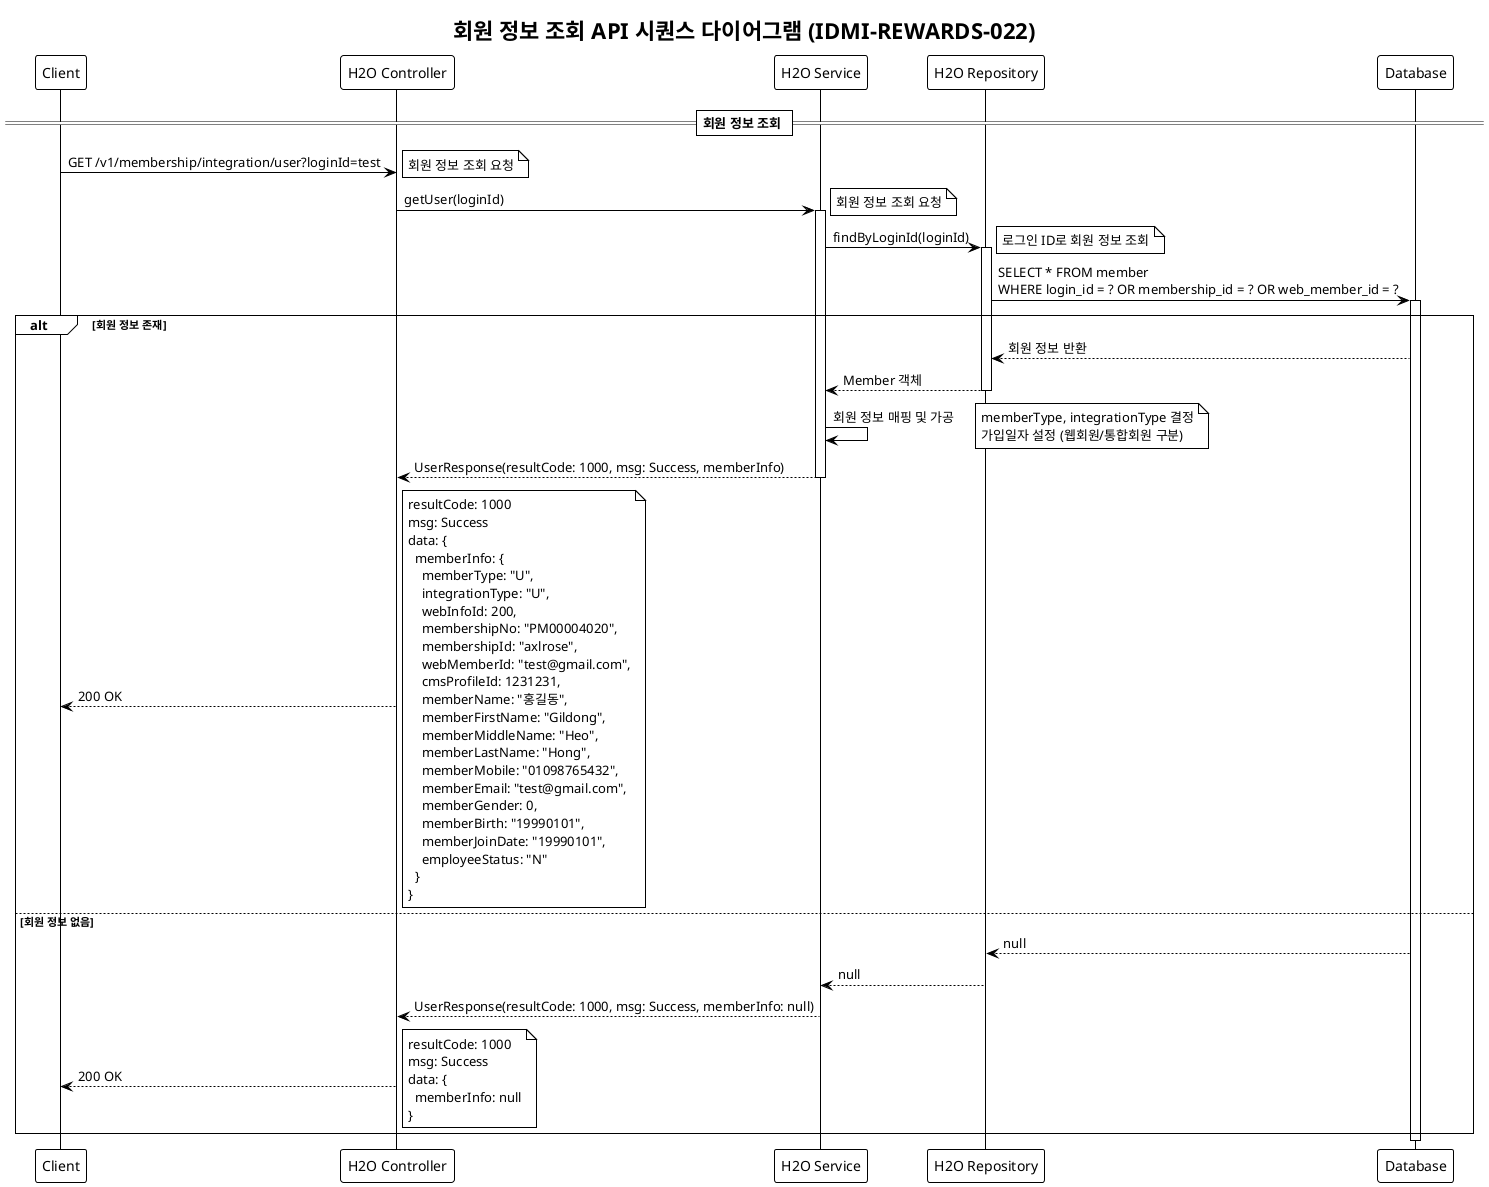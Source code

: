 @startuml 022-user-info-sequence
!theme plain
title 회원 정보 조회 API 시퀀스 다이어그램 (IDMI-REWARDS-022)

participant "Client" as Client
participant "H2O Controller" as Controller
participant "H2O Service" as Service
participant "H2O Repository" as Repository
participant "Database" as DB

== 회원 정보 조회 ==

Client -> Controller: GET /v1/membership/integration/user?loginId=test
note right: 회원 정보 조회 요청

Controller -> Service: getUser(loginId)
activate Service
note right: 회원 정보 조회 요청

Service -> Repository: findByLoginId(loginId)
activate Repository
note right: 로그인 ID로 회원 정보 조회

Repository -> DB: SELECT * FROM member\nWHERE login_id = ? OR membership_id = ? OR web_member_id = ?
activate DB

alt 회원 정보 존재
    DB --> Repository: 회원 정보 반환
    Repository --> Service: Member 객체
    deactivate Repository
    
    Service -> Service: 회원 정보 매핑 및 가공
    note right: memberType, integrationType 결정\n가입일자 설정 (웹회원/통합회원 구분)
    
    Service --> Controller: UserResponse(resultCode: 1000, msg: Success, memberInfo)
    deactivate Service
    
    Controller --> Client: 200 OK
    note right: resultCode: 1000\nmsg: Success\ndata: {\n  memberInfo: {\n    memberType: "U",\n    integrationType: "U",\n    webInfoId: 200,\n    membershipNo: "PM00004020",\n    membershipId: "axlrose",\n    webMemberId: "test@gmail.com",\n    cmsProfileId: 1231231,\n    memberName: "홍길동",\n    memberFirstName: "Gildong",\n    memberMiddleName: "Heo",\n    memberLastName: "Hong",\n    memberMobile: "01098765432",\n    memberEmail: "test@gmail.com",\n    memberGender: 0,\n    memberBirth: "19990101",\n    memberJoinDate: "19990101",\n    employeeStatus: "N"\n  }\n}
    
else 회원 정보 없음
    DB --> Repository: null
    Repository --> Service: null
    deactivate Repository
    
    Service --> Controller: UserResponse(resultCode: 1000, msg: Success, memberInfo: null)
    deactivate Service
    
    Controller --> Client: 200 OK
    note right: resultCode: 1000\nmsg: Success\ndata: {\n  memberInfo: null\n}
end

deactivate DB

@enduml 